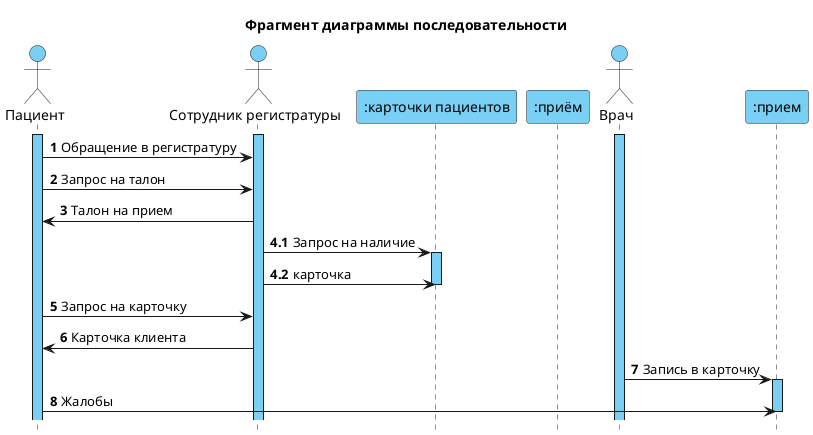 @startuml sequence
title Фрагмент диаграммы последовательности
hide footbox
skinparam actor {
    BackgroundColor #7acff5
}
skinparam participant {
    BackgroundColor #7acff5
}

actor Пациент
actor "Сотрудник регистратуры"
participant ":карточки пациентов"
participant ":приём"
actor Врач
activate Пациент #7acff5
activate "Сотрудник регистратуры" #7acff5
activate Врач #7acff5
autonumber 1
Пациент -> "Сотрудник регистратуры": Обращение в регистратуру
Пациент -> "Сотрудник регистратуры": Запрос на талон
Пациент <- "Сотрудник регистратуры": Талон на прием
autonumber 4.1
"Сотрудник регистратуры" -> ":карточки пациентов": Запрос на наличие
activate ":карточки пациентов" #7acff5
"Сотрудник регистратуры" -> ":карточки пациентов": карточка
deactivate ":карточки пациентов"
autonumber 5
Пациент -> "Сотрудник регистратуры": Запрос на карточку 
Пациент <- "Сотрудник регистратуры": Карточка клиента
":прием" <- Врач: Запись в карточку
activate ":прием" #7acff5
Пациент -> ":прием": Жалобы
deactivate ":прием"



@enduml